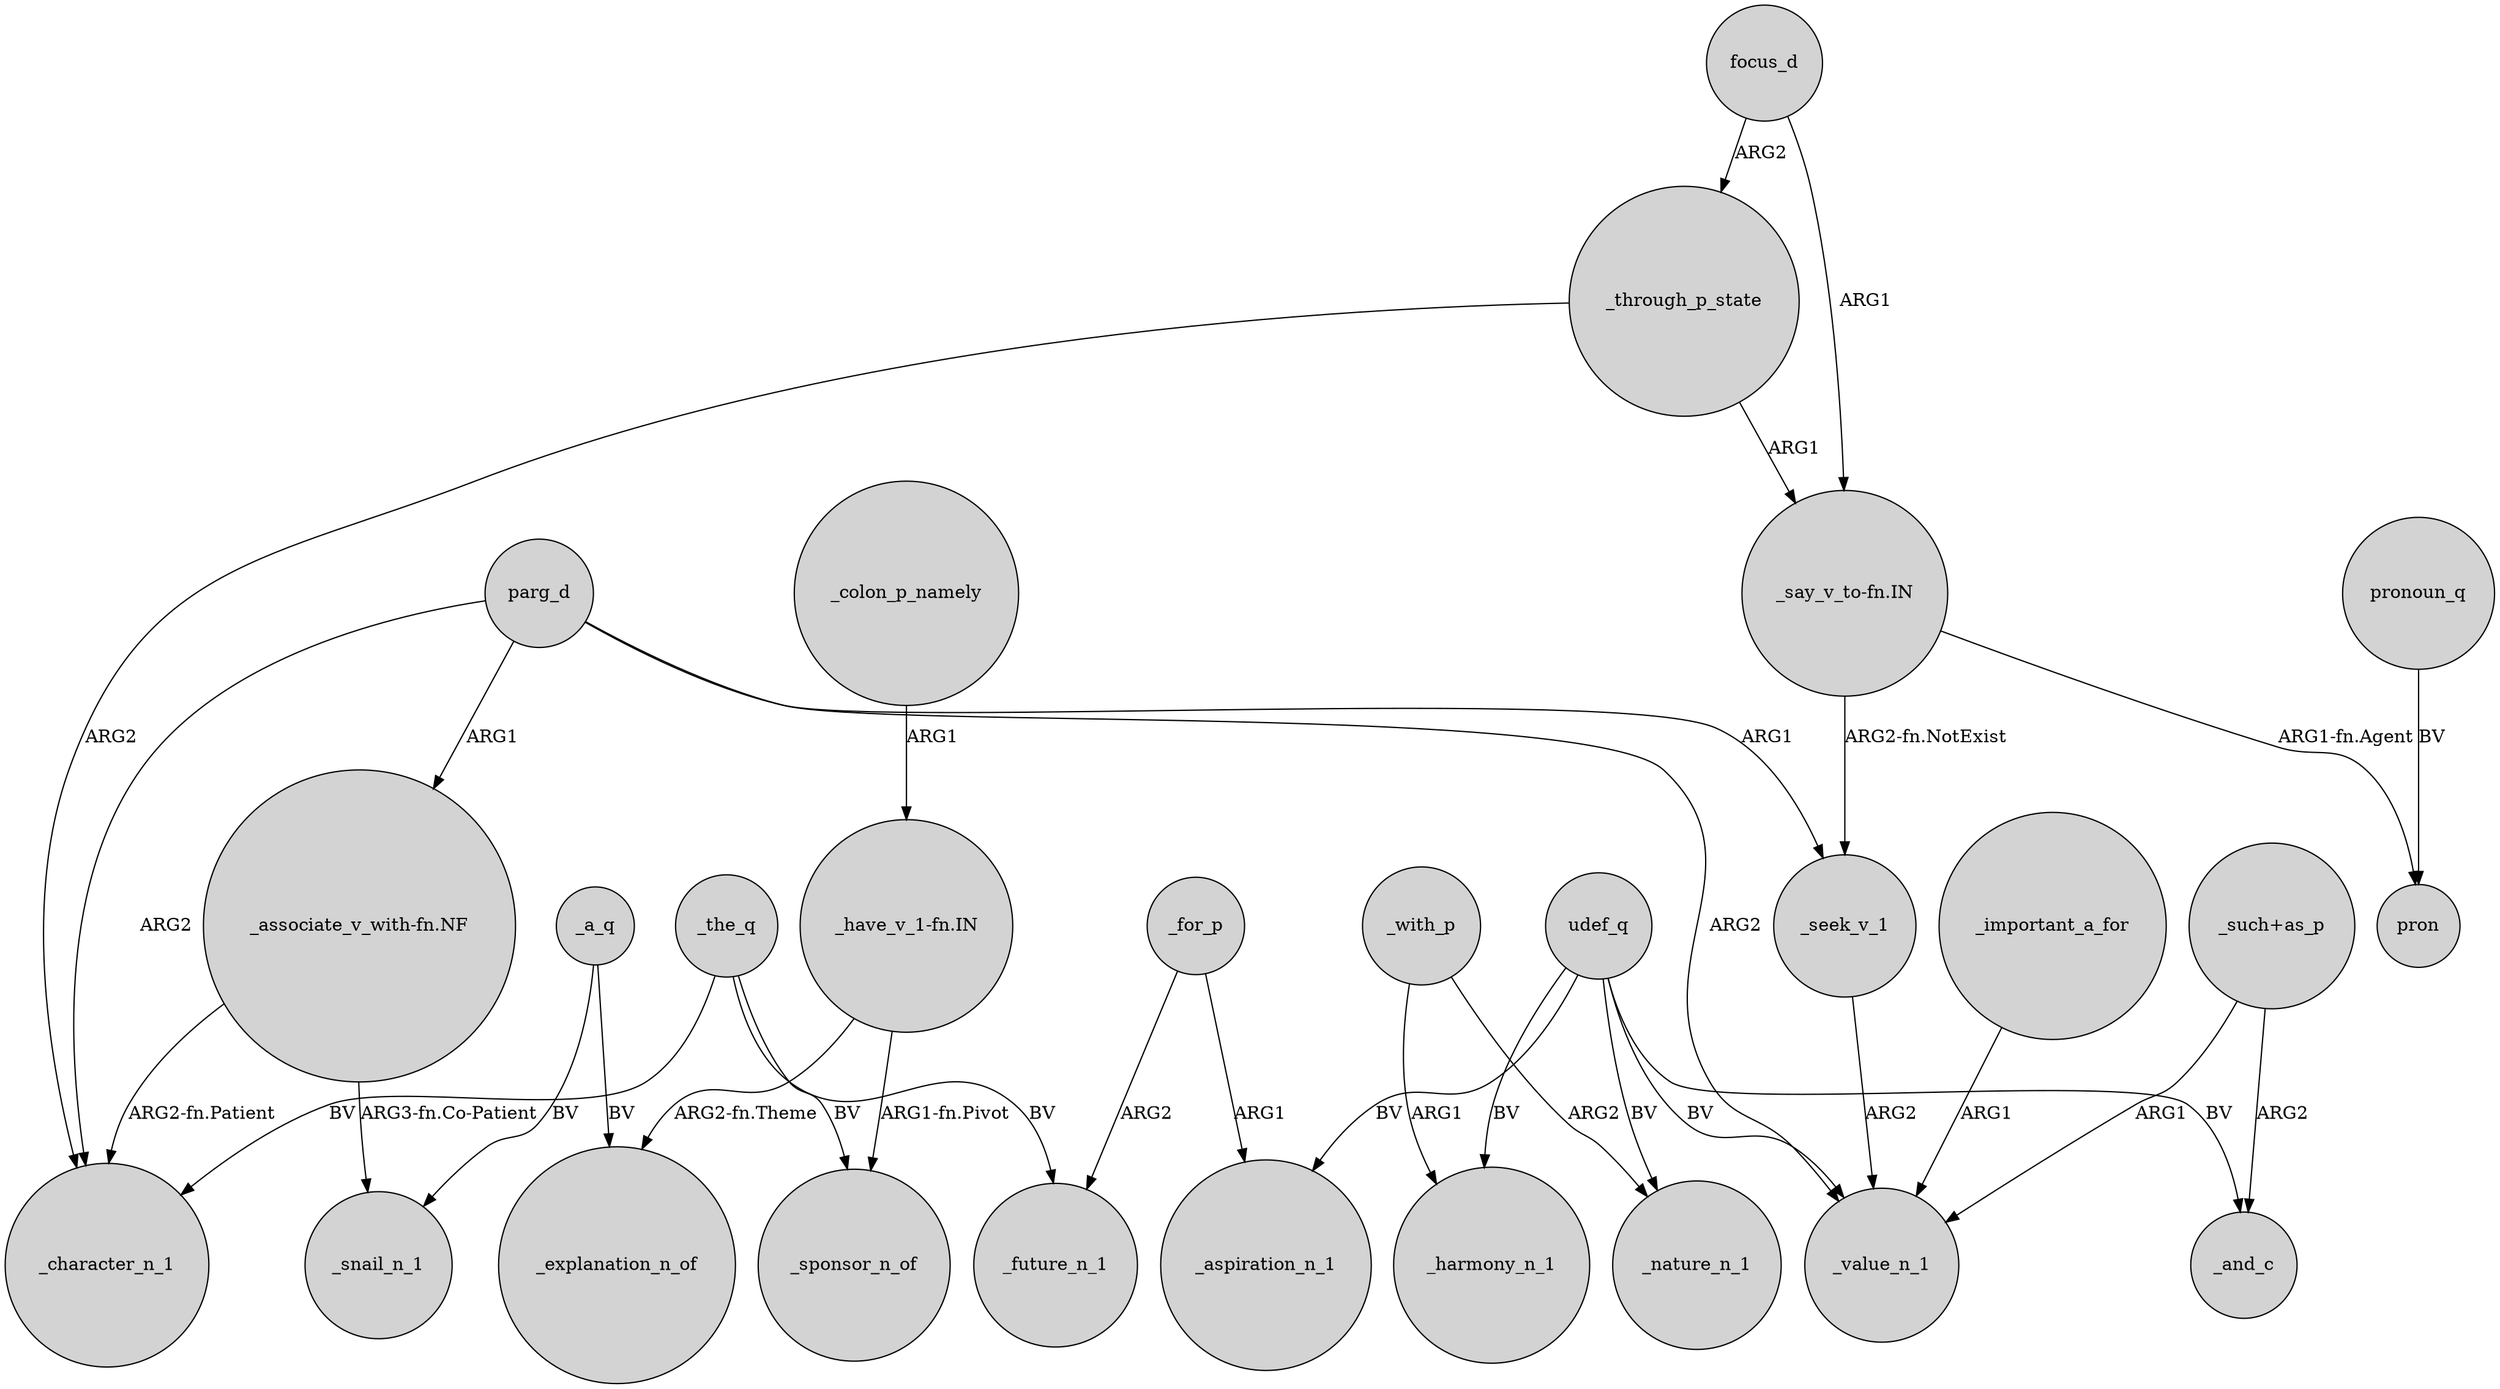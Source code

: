 digraph {
	node [shape=circle style=filled]
	focus_d -> _through_p_state [label=ARG2]
	_with_p -> _harmony_n_1 [label=ARG1]
	parg_d -> _character_n_1 [label=ARG2]
	"_associate_v_with-fn.NF" -> _snail_n_1 [label="ARG3-fn.Co-Patient"]
	"_associate_v_with-fn.NF" -> _character_n_1 [label="ARG2-fn.Patient"]
	parg_d -> _value_n_1 [label=ARG2]
	_the_q -> _future_n_1 [label=BV]
	_a_q -> _explanation_n_of [label=BV]
	parg_d -> "_associate_v_with-fn.NF" [label=ARG1]
	"_say_v_to-fn.IN" -> _seek_v_1 [label="ARG2-fn.NotExist"]
	"_have_v_1-fn.IN" -> _sponsor_n_of [label="ARG1-fn.Pivot"]
	_for_p -> _aspiration_n_1 [label=ARG1]
	_important_a_for -> _value_n_1 [label=ARG1]
	udef_q -> _nature_n_1 [label=BV]
	udef_q -> _aspiration_n_1 [label=BV]
	_through_p_state -> "_say_v_to-fn.IN" [label=ARG1]
	_for_p -> _future_n_1 [label=ARG2]
	_with_p -> _nature_n_1 [label=ARG2]
	udef_q -> _harmony_n_1 [label=BV]
	pronoun_q -> pron [label=BV]
	"_such+as_p" -> _value_n_1 [label=ARG1]
	_seek_v_1 -> _value_n_1 [label=ARG2]
	"_such+as_p" -> _and_c [label=ARG2]
	_through_p_state -> _character_n_1 [label=ARG2]
	_colon_p_namely -> "_have_v_1-fn.IN" [label=ARG1]
	parg_d -> _seek_v_1 [label=ARG1]
	"_say_v_to-fn.IN" -> pron [label="ARG1-fn.Agent"]
	"_have_v_1-fn.IN" -> _explanation_n_of [label="ARG2-fn.Theme"]
	_the_q -> _sponsor_n_of [label=BV]
	_the_q -> _character_n_1 [label=BV]
	udef_q -> _value_n_1 [label=BV]
	_a_q -> _snail_n_1 [label=BV]
	udef_q -> _and_c [label=BV]
	focus_d -> "_say_v_to-fn.IN" [label=ARG1]
}

